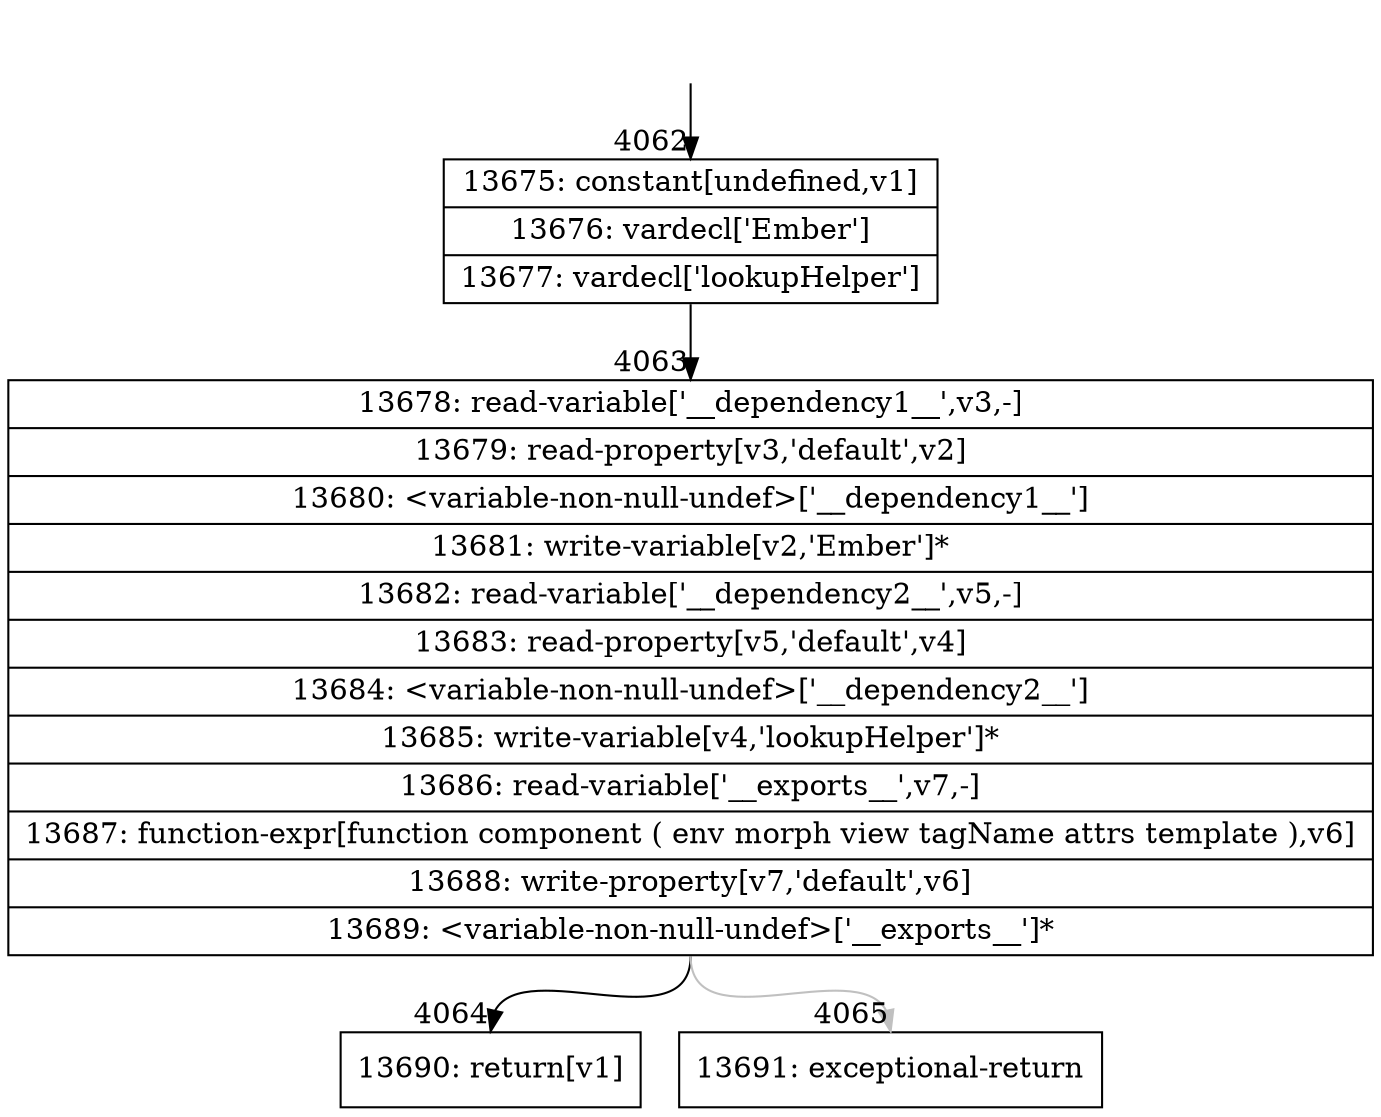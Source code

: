 digraph {
rankdir="TD"
BB_entry320[shape=none,label=""];
BB_entry320 -> BB4062 [tailport=s, headport=n, headlabel="    4062"]
BB4062 [shape=record label="{13675: constant[undefined,v1]|13676: vardecl['Ember']|13677: vardecl['lookupHelper']}" ] 
BB4062 -> BB4063 [tailport=s, headport=n, headlabel="      4063"]
BB4063 [shape=record label="{13678: read-variable['__dependency1__',v3,-]|13679: read-property[v3,'default',v2]|13680: \<variable-non-null-undef\>['__dependency1__']|13681: write-variable[v2,'Ember']*|13682: read-variable['__dependency2__',v5,-]|13683: read-property[v5,'default',v4]|13684: \<variable-non-null-undef\>['__dependency2__']|13685: write-variable[v4,'lookupHelper']*|13686: read-variable['__exports__',v7,-]|13687: function-expr[function component ( env morph view tagName attrs template ),v6]|13688: write-property[v7,'default',v6]|13689: \<variable-non-null-undef\>['__exports__']*}" ] 
BB4063 -> BB4064 [tailport=s, headport=n, headlabel="      4064"]
BB4063 -> BB4065 [tailport=s, headport=n, color=gray, headlabel="      4065"]
BB4064 [shape=record label="{13690: return[v1]}" ] 
BB4065 [shape=record label="{13691: exceptional-return}" ] 
//#$~ 7822
}
